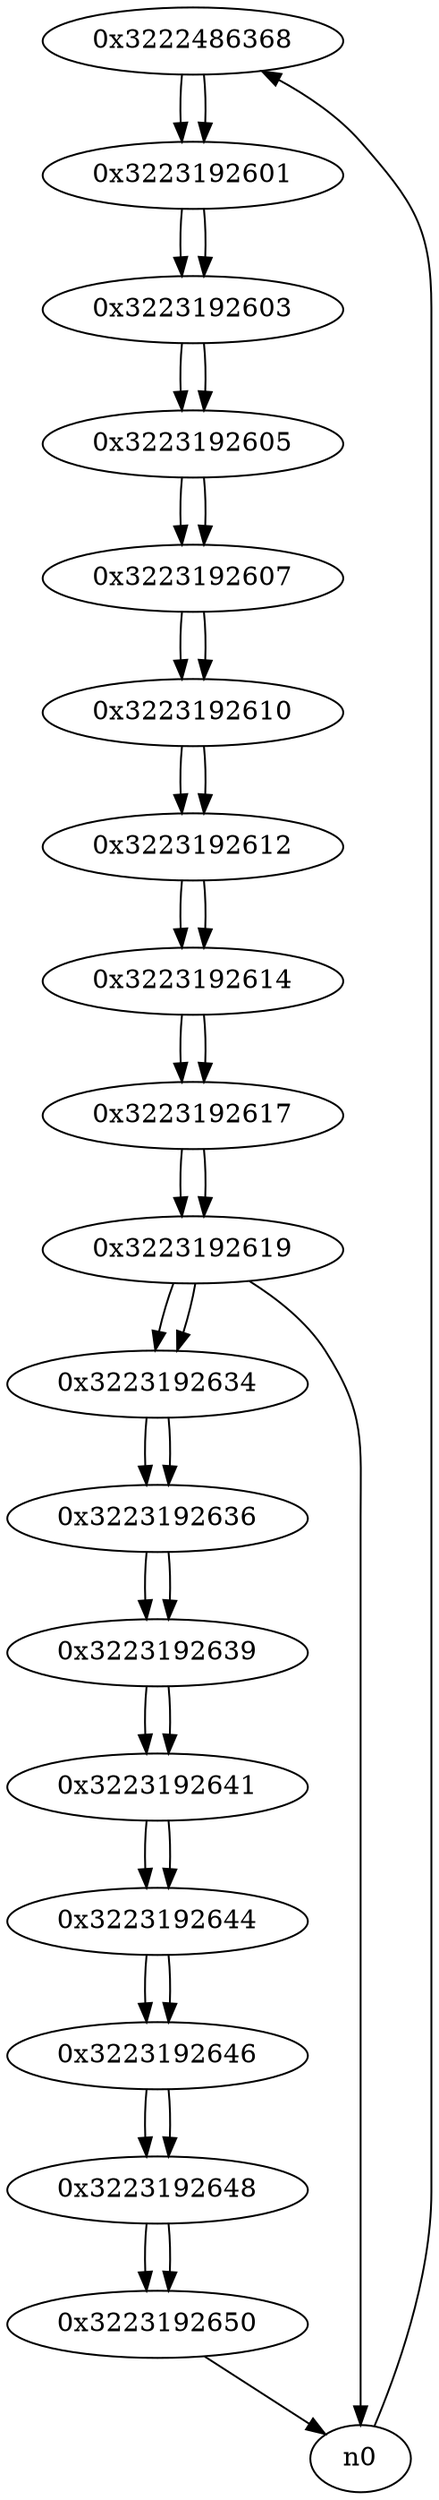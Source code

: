 digraph G{
/* nodes */
  n1 [label="0x3222486368"]
  n2 [label="0x3223192601"]
  n3 [label="0x3223192603"]
  n4 [label="0x3223192605"]
  n5 [label="0x3223192607"]
  n6 [label="0x3223192610"]
  n7 [label="0x3223192612"]
  n8 [label="0x3223192614"]
  n9 [label="0x3223192617"]
  n10 [label="0x3223192619"]
  n11 [label="0x3223192634"]
  n12 [label="0x3223192636"]
  n13 [label="0x3223192639"]
  n14 [label="0x3223192641"]
  n15 [label="0x3223192644"]
  n16 [label="0x3223192646"]
  n17 [label="0x3223192648"]
  n18 [label="0x3223192650"]
/* edges */
n1 -> n2;
n0 -> n1;
n2 -> n3;
n1 -> n2;
n3 -> n4;
n2 -> n3;
n4 -> n5;
n3 -> n4;
n5 -> n6;
n4 -> n5;
n6 -> n7;
n5 -> n6;
n7 -> n8;
n6 -> n7;
n8 -> n9;
n7 -> n8;
n9 -> n10;
n8 -> n9;
n10 -> n11;
n10 -> n0;
n9 -> n10;
n11 -> n12;
n10 -> n11;
n12 -> n13;
n11 -> n12;
n13 -> n14;
n12 -> n13;
n14 -> n15;
n13 -> n14;
n15 -> n16;
n14 -> n15;
n16 -> n17;
n15 -> n16;
n17 -> n18;
n16 -> n17;
n18 -> n0;
n17 -> n18;
}
